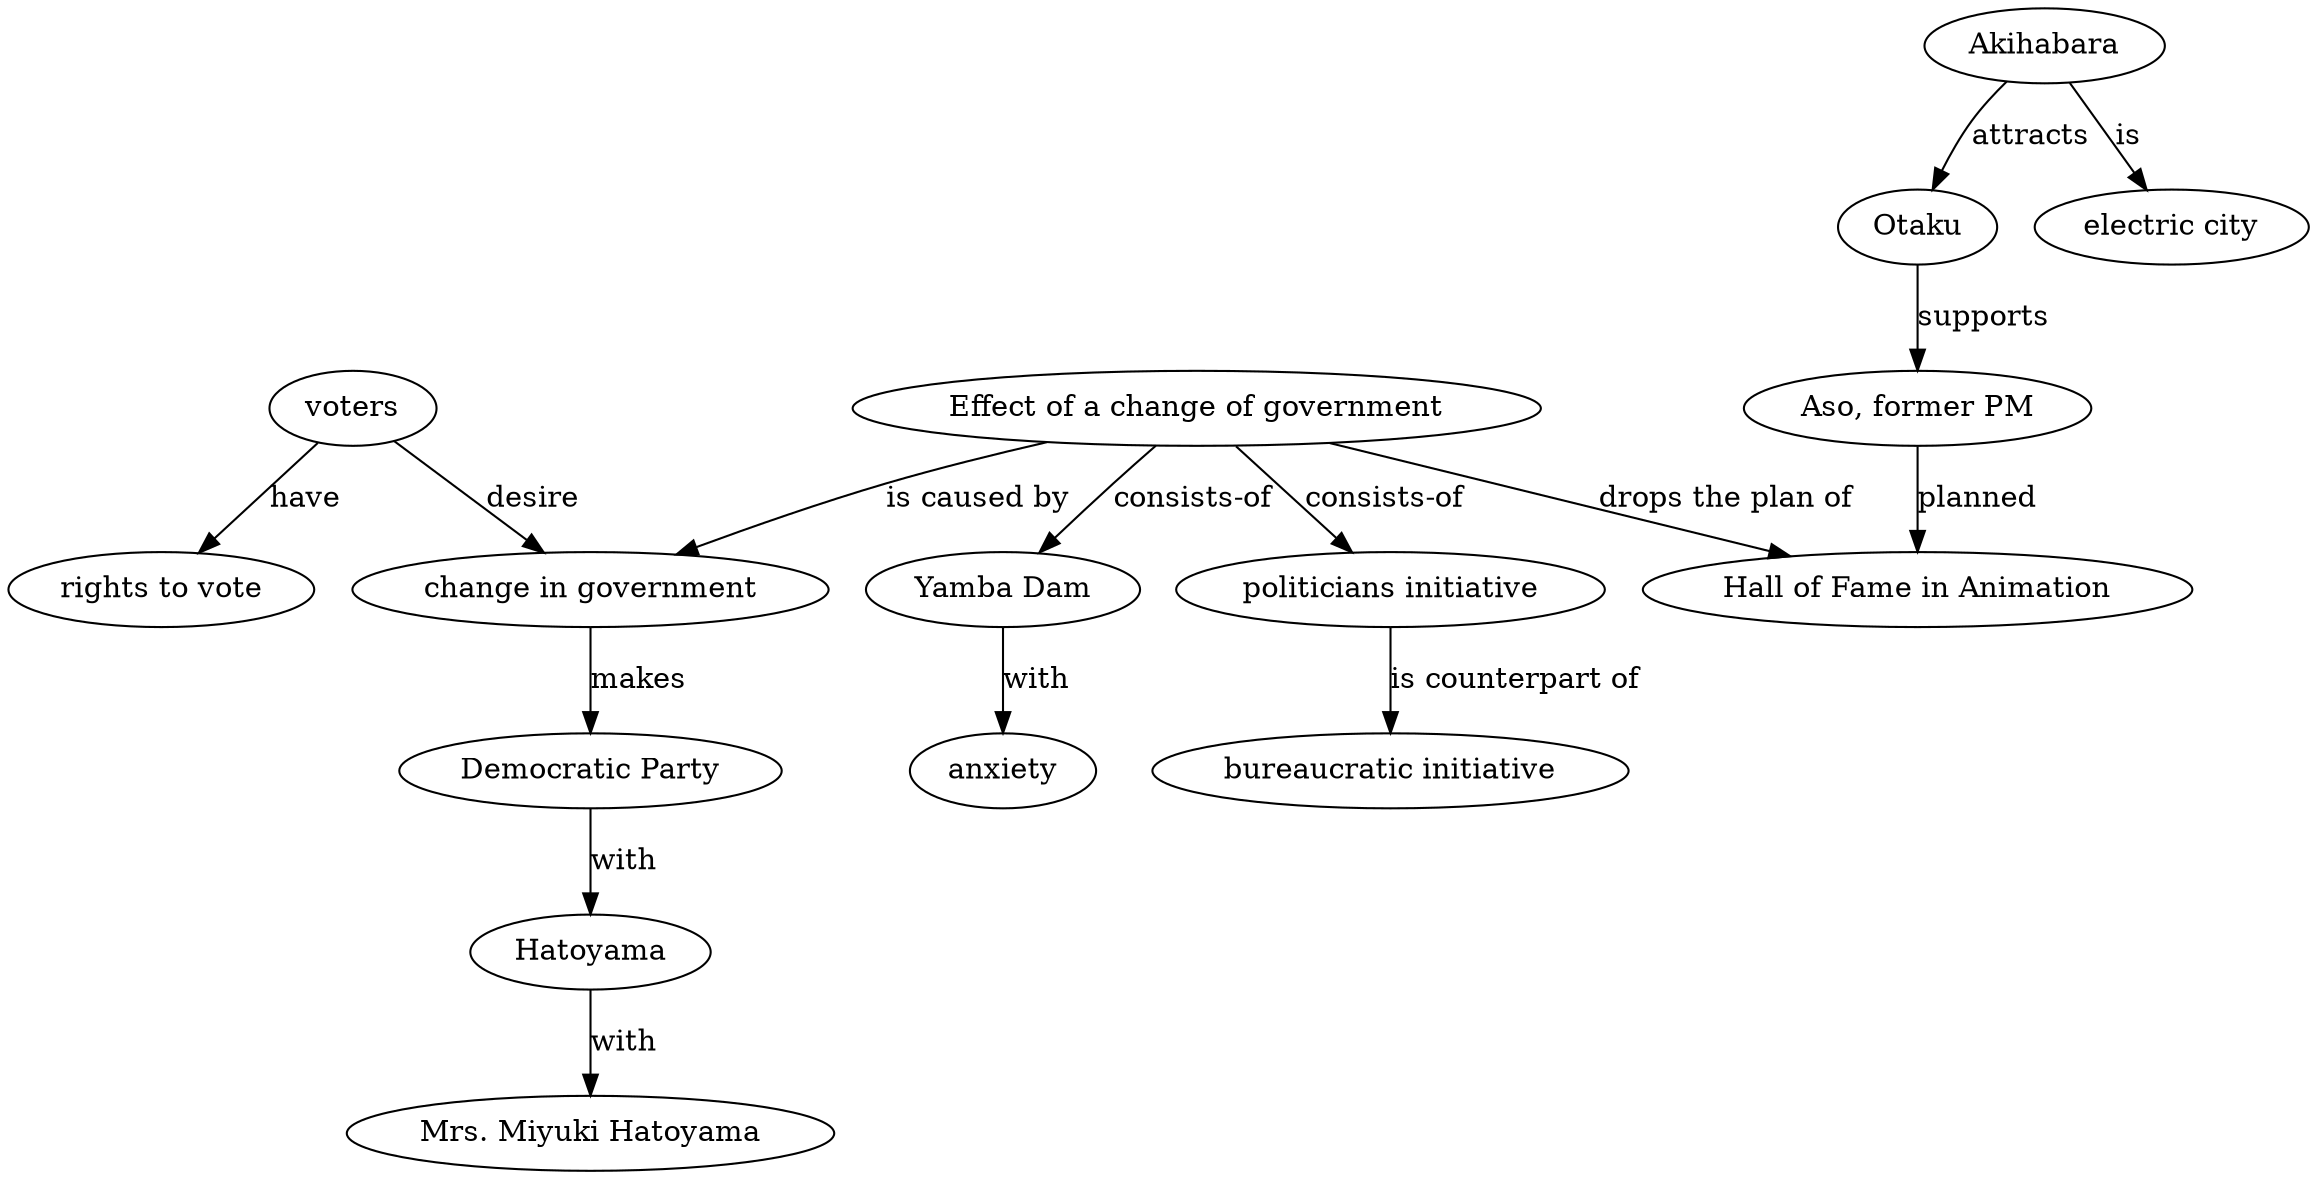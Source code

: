 digraph G {
  id0 [label="Effect of a change of government"]
  id0 -> "change in government" [label="is caused by"]
  "change in government" -> "Democratic Party" [label="makes"]
  "Democratic Party" -> Hatoyama [label="with"]
  Hatoyama -> "Mrs. Miyuki Hatoyama" [label="with"]
  voters -> "change in government" [label="desire"]
  voters -> "rights to vote" [label="have"]
  id0 -> "Hall of Fame in Animation" [label="drops the plan of"]
  Akihabara -> "electric city" [label="is"]
  Akihabara -> Otaku [label="attracts"]
  Otaku -> "Aso, former PM" [label="supports"]
  "Aso, former PM" -> "Hall of Fame in Animation" [label="planned"]
  id0 -> "politicians initiative" [label="consists-of"]
  "politicians initiative" -> "bureaucratic initiative" [label="is counterpart of"]
  id0 -> "Yamba Dam" [label="consists-of"]
  "Yamba Dam" -> anxiety [label="with"]
}
